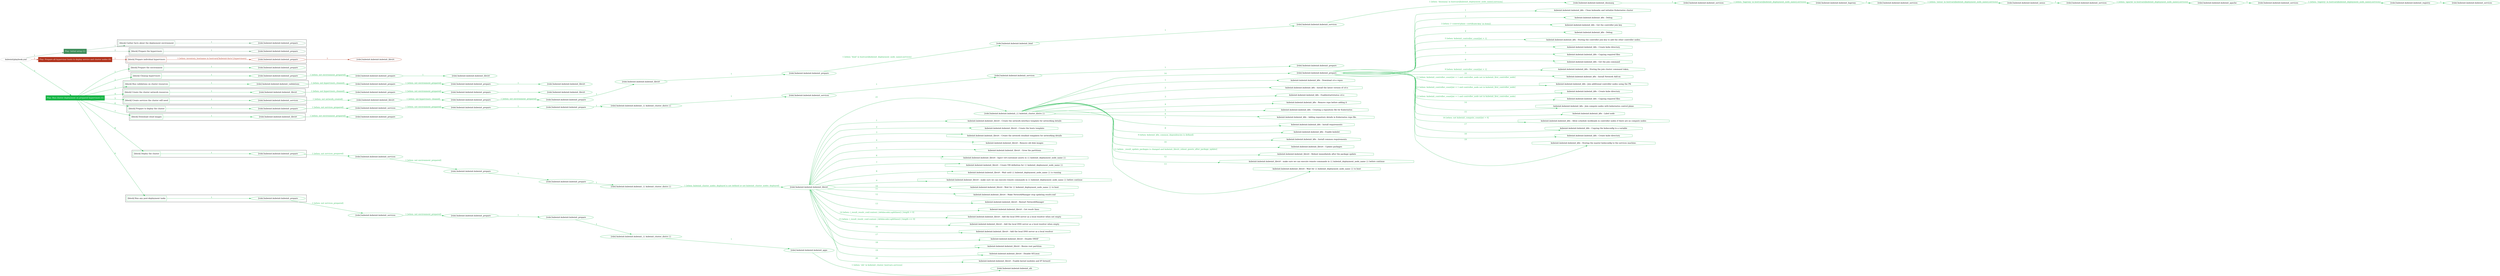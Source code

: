 digraph {
	graph [concentrate=true ordering=in rankdir=LR ratio=fill]
	edge [esep=5 sep=10]
	"kubeinit/playbook.yml" [id=root_node style=dotted]
	play_06138956 [label="Play: Initial setup (1)" color="#3e8e5b" fontcolor="#ffffff" id=play_06138956 shape=box style=filled tooltip=localhost]
	"kubeinit/playbook.yml" -> play_06138956 [label="1 " color="#3e8e5b" fontcolor="#3e8e5b" id=edge_131eec87 labeltooltip="1 " tooltip="1 "]
	subgraph "kubeinit.kubeinit.kubeinit_prepare" {
		role_65080710 [label="[role] kubeinit.kubeinit.kubeinit_prepare" color="#3e8e5b" id=role_65080710 tooltip="kubeinit.kubeinit.kubeinit_prepare"]
	}
	subgraph "kubeinit.kubeinit.kubeinit_prepare" {
		role_22d52d1a [label="[role] kubeinit.kubeinit.kubeinit_prepare" color="#3e8e5b" id=role_22d52d1a tooltip="kubeinit.kubeinit.kubeinit_prepare"]
	}
	subgraph "Play: Initial setup (1)" {
		play_06138956 -> block_c3d16bec [label=1 color="#3e8e5b" fontcolor="#3e8e5b" id=edge_4b1335c2 labeltooltip=1 tooltip=1]
		subgraph cluster_block_c3d16bec {
			block_c3d16bec [label="[block] Gather facts about the deployment environment" color="#3e8e5b" id=block_c3d16bec labeltooltip="Gather facts about the deployment environment" shape=box tooltip="Gather facts about the deployment environment"]
			block_c3d16bec -> role_65080710 [label="1 " color="#3e8e5b" fontcolor="#3e8e5b" id=edge_8e4da724 labeltooltip="1 " tooltip="1 "]
		}
		play_06138956 -> block_7a5fcdf5 [label=2 color="#3e8e5b" fontcolor="#3e8e5b" id=edge_d84fc04d labeltooltip=2 tooltip=2]
		subgraph cluster_block_7a5fcdf5 {
			block_7a5fcdf5 [label="[block] Prepare the hypervisors" color="#3e8e5b" id=block_7a5fcdf5 labeltooltip="Prepare the hypervisors" shape=box tooltip="Prepare the hypervisors"]
			block_7a5fcdf5 -> role_22d52d1a [label="1 " color="#3e8e5b" fontcolor="#3e8e5b" id=edge_337f8049 labeltooltip="1 " tooltip="1 "]
		}
	}
	play_d6e1bb2e [label="Play: Prepare all hypervisor hosts to deploy service and cluster nodes (0)" color="#b1311b" fontcolor="#ffffff" id=play_d6e1bb2e shape=box style=filled tooltip="Play: Prepare all hypervisor hosts to deploy service and cluster nodes (0)"]
	"kubeinit/playbook.yml" -> play_d6e1bb2e [label="2 " color="#b1311b" fontcolor="#b1311b" id=edge_0423dab1 labeltooltip="2 " tooltip="2 "]
	subgraph "kubeinit.kubeinit.kubeinit_libvirt" {
		role_bf173644 [label="[role] kubeinit.kubeinit.kubeinit_libvirt" color="#b1311b" id=role_bf173644 tooltip="kubeinit.kubeinit.kubeinit_libvirt"]
	}
	subgraph "kubeinit.kubeinit.kubeinit_prepare" {
		role_27fe0046 [label="[role] kubeinit.kubeinit.kubeinit_prepare" color="#b1311b" id=role_27fe0046 tooltip="kubeinit.kubeinit.kubeinit_prepare"]
		role_27fe0046 -> role_bf173644 [label="1 " color="#b1311b" fontcolor="#b1311b" id=edge_e10a8245 labeltooltip="1 " tooltip="1 "]
	}
	subgraph "Play: Prepare all hypervisor hosts to deploy service and cluster nodes (0)" {
		play_d6e1bb2e -> block_1135a501 [label=1 color="#b1311b" fontcolor="#b1311b" id=edge_04cdbb20 labeltooltip=1 tooltip=1]
		subgraph cluster_block_1135a501 {
			block_1135a501 [label="[block] Prepare individual hypervisors" color="#b1311b" id=block_1135a501 labeltooltip="Prepare individual hypervisors" shape=box tooltip="Prepare individual hypervisors"]
			block_1135a501 -> role_27fe0046 [label="1 [when: inventory_hostname in hostvars['kubeinit-facts'].hypervisors]" color="#b1311b" fontcolor="#b1311b" id=edge_ae2e3872 labeltooltip="1 [when: inventory_hostname in hostvars['kubeinit-facts'].hypervisors]" tooltip="1 [when: inventory_hostname in hostvars['kubeinit-facts'].hypervisors]"]
		}
	}
	play_3b1e1e13 [label="Play: Run cluster deployment on prepared hypervisors (1)" color="#17b546" fontcolor="#ffffff" id=play_3b1e1e13 shape=box style=filled tooltip=localhost]
	"kubeinit/playbook.yml" -> play_3b1e1e13 [label="3 " color="#17b546" fontcolor="#17b546" id=edge_048d7b3b labeltooltip="3 " tooltip="3 "]
	subgraph "kubeinit.kubeinit.kubeinit_prepare" {
		role_b36e6c0d [label="[role] kubeinit.kubeinit.kubeinit_prepare" color="#17b546" id=role_b36e6c0d tooltip="kubeinit.kubeinit.kubeinit_prepare"]
	}
	subgraph "kubeinit.kubeinit.kubeinit_libvirt" {
		role_4aca16d0 [label="[role] kubeinit.kubeinit.kubeinit_libvirt" color="#17b546" id=role_4aca16d0 tooltip="kubeinit.kubeinit.kubeinit_libvirt"]
	}
	subgraph "kubeinit.kubeinit.kubeinit_prepare" {
		role_82425339 [label="[role] kubeinit.kubeinit.kubeinit_prepare" color="#17b546" id=role_82425339 tooltip="kubeinit.kubeinit.kubeinit_prepare"]
		role_82425339 -> role_4aca16d0 [label="1 " color="#17b546" fontcolor="#17b546" id=edge_55e3aee2 labeltooltip="1 " tooltip="1 "]
	}
	subgraph "kubeinit.kubeinit.kubeinit_prepare" {
		role_050d0106 [label="[role] kubeinit.kubeinit.kubeinit_prepare" color="#17b546" id=role_050d0106 tooltip="kubeinit.kubeinit.kubeinit_prepare"]
		role_050d0106 -> role_82425339 [label="1 [when: not environment_prepared]" color="#17b546" fontcolor="#17b546" id=edge_b2f64bbb labeltooltip="1 [when: not environment_prepared]" tooltip="1 [when: not environment_prepared]"]
	}
	subgraph "kubeinit.kubeinit.kubeinit_libvirt" {
		role_515f7abe [label="[role] kubeinit.kubeinit.kubeinit_libvirt" color="#17b546" id=role_515f7abe tooltip="kubeinit.kubeinit.kubeinit_libvirt"]
	}
	subgraph "kubeinit.kubeinit.kubeinit_prepare" {
		role_c66bc6aa [label="[role] kubeinit.kubeinit.kubeinit_prepare" color="#17b546" id=role_c66bc6aa tooltip="kubeinit.kubeinit.kubeinit_prepare"]
		role_c66bc6aa -> role_515f7abe [label="1 " color="#17b546" fontcolor="#17b546" id=edge_9ee69506 labeltooltip="1 " tooltip="1 "]
	}
	subgraph "kubeinit.kubeinit.kubeinit_prepare" {
		role_2362b4ee [label="[role] kubeinit.kubeinit.kubeinit_prepare" color="#17b546" id=role_2362b4ee tooltip="kubeinit.kubeinit.kubeinit_prepare"]
		role_2362b4ee -> role_c66bc6aa [label="1 [when: not environment_prepared]" color="#17b546" fontcolor="#17b546" id=edge_f7c03b18 labeltooltip="1 [when: not environment_prepared]" tooltip="1 [when: not environment_prepared]"]
	}
	subgraph "kubeinit.kubeinit.kubeinit_validations" {
		role_3ebb46b8 [label="[role] kubeinit.kubeinit.kubeinit_validations" color="#17b546" id=role_3ebb46b8 tooltip="kubeinit.kubeinit.kubeinit_validations"]
		role_3ebb46b8 -> role_2362b4ee [label="1 [when: not hypervisors_cleaned]" color="#17b546" fontcolor="#17b546" id=edge_21af7849 labeltooltip="1 [when: not hypervisors_cleaned]" tooltip="1 [when: not hypervisors_cleaned]"]
	}
	subgraph "kubeinit.kubeinit.kubeinit_libvirt" {
		role_b5202b65 [label="[role] kubeinit.kubeinit.kubeinit_libvirt" color="#17b546" id=role_b5202b65 tooltip="kubeinit.kubeinit.kubeinit_libvirt"]
	}
	subgraph "kubeinit.kubeinit.kubeinit_prepare" {
		role_d62b3250 [label="[role] kubeinit.kubeinit.kubeinit_prepare" color="#17b546" id=role_d62b3250 tooltip="kubeinit.kubeinit.kubeinit_prepare"]
		role_d62b3250 -> role_b5202b65 [label="1 " color="#17b546" fontcolor="#17b546" id=edge_72fe3acc labeltooltip="1 " tooltip="1 "]
	}
	subgraph "kubeinit.kubeinit.kubeinit_prepare" {
		role_c79e5200 [label="[role] kubeinit.kubeinit.kubeinit_prepare" color="#17b546" id=role_c79e5200 tooltip="kubeinit.kubeinit.kubeinit_prepare"]
		role_c79e5200 -> role_d62b3250 [label="1 [when: not environment_prepared]" color="#17b546" fontcolor="#17b546" id=edge_0a2755fb labeltooltip="1 [when: not environment_prepared]" tooltip="1 [when: not environment_prepared]"]
	}
	subgraph "kubeinit.kubeinit.kubeinit_libvirt" {
		role_a7cf135c [label="[role] kubeinit.kubeinit.kubeinit_libvirt" color="#17b546" id=role_a7cf135c tooltip="kubeinit.kubeinit.kubeinit_libvirt"]
		role_a7cf135c -> role_c79e5200 [label="1 [when: not hypervisors_cleaned]" color="#17b546" fontcolor="#17b546" id=edge_e342472f labeltooltip="1 [when: not hypervisors_cleaned]" tooltip="1 [when: not hypervisors_cleaned]"]
	}
	subgraph "kubeinit.kubeinit.kubeinit_services" {
		role_2b33ec70 [label="[role] kubeinit.kubeinit.kubeinit_services" color="#17b546" id=role_2b33ec70 tooltip="kubeinit.kubeinit.kubeinit_services"]
	}
	subgraph "kubeinit.kubeinit.kubeinit_registry" {
		role_6341ce3b [label="[role] kubeinit.kubeinit.kubeinit_registry" color="#17b546" id=role_6341ce3b tooltip="kubeinit.kubeinit.kubeinit_registry"]
		role_6341ce3b -> role_2b33ec70 [label="1 " color="#17b546" fontcolor="#17b546" id=edge_fb9da8d5 labeltooltip="1 " tooltip="1 "]
	}
	subgraph "kubeinit.kubeinit.kubeinit_services" {
		role_e18ee15c [label="[role] kubeinit.kubeinit.kubeinit_services" color="#17b546" id=role_e18ee15c tooltip="kubeinit.kubeinit.kubeinit_services"]
		role_e18ee15c -> role_6341ce3b [label="1 [when: 'registry' in hostvars[kubeinit_deployment_node_name].services]" color="#17b546" fontcolor="#17b546" id=edge_2d13b5ee labeltooltip="1 [when: 'registry' in hostvars[kubeinit_deployment_node_name].services]" tooltip="1 [when: 'registry' in hostvars[kubeinit_deployment_node_name].services]"]
	}
	subgraph "kubeinit.kubeinit.kubeinit_apache" {
		role_7ec22806 [label="[role] kubeinit.kubeinit.kubeinit_apache" color="#17b546" id=role_7ec22806 tooltip="kubeinit.kubeinit.kubeinit_apache"]
		role_7ec22806 -> role_e18ee15c [label="1 " color="#17b546" fontcolor="#17b546" id=edge_f6f681cb labeltooltip="1 " tooltip="1 "]
	}
	subgraph "kubeinit.kubeinit.kubeinit_services" {
		role_692a03e2 [label="[role] kubeinit.kubeinit.kubeinit_services" color="#17b546" id=role_692a03e2 tooltip="kubeinit.kubeinit.kubeinit_services"]
		role_692a03e2 -> role_7ec22806 [label="1 [when: 'apache' in hostvars[kubeinit_deployment_node_name].services]" color="#17b546" fontcolor="#17b546" id=edge_c7b7c1a4 labeltooltip="1 [when: 'apache' in hostvars[kubeinit_deployment_node_name].services]" tooltip="1 [when: 'apache' in hostvars[kubeinit_deployment_node_name].services]"]
	}
	subgraph "kubeinit.kubeinit.kubeinit_nexus" {
		role_1c262ca0 [label="[role] kubeinit.kubeinit.kubeinit_nexus" color="#17b546" id=role_1c262ca0 tooltip="kubeinit.kubeinit.kubeinit_nexus"]
		role_1c262ca0 -> role_692a03e2 [label="1 " color="#17b546" fontcolor="#17b546" id=edge_eb153a81 labeltooltip="1 " tooltip="1 "]
	}
	subgraph "kubeinit.kubeinit.kubeinit_services" {
		role_7056e9d7 [label="[role] kubeinit.kubeinit.kubeinit_services" color="#17b546" id=role_7056e9d7 tooltip="kubeinit.kubeinit.kubeinit_services"]
		role_7056e9d7 -> role_1c262ca0 [label="1 [when: 'nexus' in hostvars[kubeinit_deployment_node_name].services]" color="#17b546" fontcolor="#17b546" id=edge_944d0c19 labeltooltip="1 [when: 'nexus' in hostvars[kubeinit_deployment_node_name].services]" tooltip="1 [when: 'nexus' in hostvars[kubeinit_deployment_node_name].services]"]
	}
	subgraph "kubeinit.kubeinit.kubeinit_haproxy" {
		role_73db0cbe [label="[role] kubeinit.kubeinit.kubeinit_haproxy" color="#17b546" id=role_73db0cbe tooltip="kubeinit.kubeinit.kubeinit_haproxy"]
		role_73db0cbe -> role_7056e9d7 [label="1 " color="#17b546" fontcolor="#17b546" id=edge_ae8d0bc1 labeltooltip="1 " tooltip="1 "]
	}
	subgraph "kubeinit.kubeinit.kubeinit_services" {
		role_14119610 [label="[role] kubeinit.kubeinit.kubeinit_services" color="#17b546" id=role_14119610 tooltip="kubeinit.kubeinit.kubeinit_services"]
		role_14119610 -> role_73db0cbe [label="1 [when: 'haproxy' in hostvars[kubeinit_deployment_node_name].services]" color="#17b546" fontcolor="#17b546" id=edge_5e645060 labeltooltip="1 [when: 'haproxy' in hostvars[kubeinit_deployment_node_name].services]" tooltip="1 [when: 'haproxy' in hostvars[kubeinit_deployment_node_name].services]"]
	}
	subgraph "kubeinit.kubeinit.kubeinit_dnsmasq" {
		role_5cb347e7 [label="[role] kubeinit.kubeinit.kubeinit_dnsmasq" color="#17b546" id=role_5cb347e7 tooltip="kubeinit.kubeinit.kubeinit_dnsmasq"]
		role_5cb347e7 -> role_14119610 [label="1 " color="#17b546" fontcolor="#17b546" id=edge_5f17f4db labeltooltip="1 " tooltip="1 "]
	}
	subgraph "kubeinit.kubeinit.kubeinit_services" {
		role_ca192c99 [label="[role] kubeinit.kubeinit.kubeinit_services" color="#17b546" id=role_ca192c99 tooltip="kubeinit.kubeinit.kubeinit_services"]
		role_ca192c99 -> role_5cb347e7 [label="1 [when: 'dnsmasq' in hostvars[kubeinit_deployment_node_name].services]" color="#17b546" fontcolor="#17b546" id=edge_ed4e0163 labeltooltip="1 [when: 'dnsmasq' in hostvars[kubeinit_deployment_node_name].services]" tooltip="1 [when: 'dnsmasq' in hostvars[kubeinit_deployment_node_name].services]"]
	}
	subgraph "kubeinit.kubeinit.kubeinit_bind" {
		role_1eafbf70 [label="[role] kubeinit.kubeinit.kubeinit_bind" color="#17b546" id=role_1eafbf70 tooltip="kubeinit.kubeinit.kubeinit_bind"]
		role_1eafbf70 -> role_ca192c99 [label="1 " color="#17b546" fontcolor="#17b546" id=edge_08ffd365 labeltooltip="1 " tooltip="1 "]
	}
	subgraph "kubeinit.kubeinit.kubeinit_prepare" {
		role_f74be45c [label="[role] kubeinit.kubeinit.kubeinit_prepare" color="#17b546" id=role_f74be45c tooltip="kubeinit.kubeinit.kubeinit_prepare"]
		role_f74be45c -> role_1eafbf70 [label="1 [when: 'bind' in hostvars[kubeinit_deployment_node_name].services]" color="#17b546" fontcolor="#17b546" id=edge_4e7f1ba6 labeltooltip="1 [when: 'bind' in hostvars[kubeinit_deployment_node_name].services]" tooltip="1 [when: 'bind' in hostvars[kubeinit_deployment_node_name].services]"]
	}
	subgraph "kubeinit.kubeinit.kubeinit_libvirt" {
		role_f086d564 [label="[role] kubeinit.kubeinit.kubeinit_libvirt" color="#17b546" id=role_f086d564 tooltip="kubeinit.kubeinit.kubeinit_libvirt"]
		role_f086d564 -> role_f74be45c [label="1 " color="#17b546" fontcolor="#17b546" id=edge_c4c722a8 labeltooltip="1 " tooltip="1 "]
	}
	subgraph "kubeinit.kubeinit.kubeinit_prepare" {
		role_f79b206a [label="[role] kubeinit.kubeinit.kubeinit_prepare" color="#17b546" id=role_f79b206a tooltip="kubeinit.kubeinit.kubeinit_prepare"]
		role_f79b206a -> role_f086d564 [label="1 " color="#17b546" fontcolor="#17b546" id=edge_2668a382 labeltooltip="1 " tooltip="1 "]
	}
	subgraph "kubeinit.kubeinit.kubeinit_prepare" {
		role_cc64d709 [label="[role] kubeinit.kubeinit.kubeinit_prepare" color="#17b546" id=role_cc64d709 tooltip="kubeinit.kubeinit.kubeinit_prepare"]
		role_cc64d709 -> role_f79b206a [label="1 [when: not environment_prepared]" color="#17b546" fontcolor="#17b546" id=edge_32f99653 labeltooltip="1 [when: not environment_prepared]" tooltip="1 [when: not environment_prepared]"]
	}
	subgraph "kubeinit.kubeinit.kubeinit_libvirt" {
		role_51a701de [label="[role] kubeinit.kubeinit.kubeinit_libvirt" color="#17b546" id=role_51a701de tooltip="kubeinit.kubeinit.kubeinit_libvirt"]
		role_51a701de -> role_cc64d709 [label="1 [when: not hypervisors_cleaned]" color="#17b546" fontcolor="#17b546" id=edge_faa8e538 labeltooltip="1 [when: not hypervisors_cleaned]" tooltip="1 [when: not hypervisors_cleaned]"]
	}
	subgraph "kubeinit.kubeinit.kubeinit_services" {
		role_c62a9caa [label="[role] kubeinit.kubeinit.kubeinit_services" color="#17b546" id=role_c62a9caa tooltip="kubeinit.kubeinit.kubeinit_services"]
		role_c62a9caa -> role_51a701de [label="1 [when: not network_created]" color="#17b546" fontcolor="#17b546" id=edge_252df7b7 labeltooltip="1 [when: not network_created]" tooltip="1 [when: not network_created]"]
	}
	subgraph "kubeinit.kubeinit.kubeinit_prepare" {
		role_d1d9f157 [label="[role] kubeinit.kubeinit.kubeinit_prepare" color="#17b546" id=role_d1d9f157 tooltip="kubeinit.kubeinit.kubeinit_prepare"]
	}
	subgraph "kubeinit.kubeinit.kubeinit_services" {
		role_4d93d421 [label="[role] kubeinit.kubeinit.kubeinit_services" color="#17b546" id=role_4d93d421 tooltip="kubeinit.kubeinit.kubeinit_services"]
		role_4d93d421 -> role_d1d9f157 [label="1 " color="#17b546" fontcolor="#17b546" id=edge_4fda0da4 labeltooltip="1 " tooltip="1 "]
	}
	subgraph "kubeinit.kubeinit.kubeinit_services" {
		role_afe02699 [label="[role] kubeinit.kubeinit.kubeinit_services" color="#17b546" id=role_afe02699 tooltip="kubeinit.kubeinit.kubeinit_services"]
		role_afe02699 -> role_4d93d421 [label="1 " color="#17b546" fontcolor="#17b546" id=edge_d60e3692 labeltooltip="1 " tooltip="1 "]
	}
	subgraph "kubeinit.kubeinit.kubeinit_{{ kubeinit_cluster_distro }}" {
		role_70e854fa [label="[role] kubeinit.kubeinit.kubeinit_{{ kubeinit_cluster_distro }}" color="#17b546" id=role_70e854fa tooltip="kubeinit.kubeinit.kubeinit_{{ kubeinit_cluster_distro }}"]
		role_70e854fa -> role_afe02699 [label="1 " color="#17b546" fontcolor="#17b546" id=edge_22ddfe4b labeltooltip="1 " tooltip="1 "]
	}
	subgraph "kubeinit.kubeinit.kubeinit_prepare" {
		role_90448bfd [label="[role] kubeinit.kubeinit.kubeinit_prepare" color="#17b546" id=role_90448bfd tooltip="kubeinit.kubeinit.kubeinit_prepare"]
		role_90448bfd -> role_70e854fa [label="1 " color="#17b546" fontcolor="#17b546" id=edge_d4008499 labeltooltip="1 " tooltip="1 "]
	}
	subgraph "kubeinit.kubeinit.kubeinit_prepare" {
		role_8ce40d25 [label="[role] kubeinit.kubeinit.kubeinit_prepare" color="#17b546" id=role_8ce40d25 tooltip="kubeinit.kubeinit.kubeinit_prepare"]
		role_8ce40d25 -> role_90448bfd [label="1 " color="#17b546" fontcolor="#17b546" id=edge_2b1d9d98 labeltooltip="1 " tooltip="1 "]
	}
	subgraph "kubeinit.kubeinit.kubeinit_services" {
		role_d483f5b7 [label="[role] kubeinit.kubeinit.kubeinit_services" color="#17b546" id=role_d483f5b7 tooltip="kubeinit.kubeinit.kubeinit_services"]
		role_d483f5b7 -> role_8ce40d25 [label="1 [when: not environment_prepared]" color="#17b546" fontcolor="#17b546" id=edge_020d2961 labeltooltip="1 [when: not environment_prepared]" tooltip="1 [when: not environment_prepared]"]
	}
	subgraph "kubeinit.kubeinit.kubeinit_prepare" {
		role_c023ea59 [label="[role] kubeinit.kubeinit.kubeinit_prepare" color="#17b546" id=role_c023ea59 tooltip="kubeinit.kubeinit.kubeinit_prepare"]
		role_c023ea59 -> role_d483f5b7 [label="1 [when: not services_prepared]" color="#17b546" fontcolor="#17b546" id=edge_4e1bb2de labeltooltip="1 [when: not services_prepared]" tooltip="1 [when: not services_prepared]"]
	}
	subgraph "kubeinit.kubeinit.kubeinit_prepare" {
		role_3e621ae4 [label="[role] kubeinit.kubeinit.kubeinit_prepare" color="#17b546" id=role_3e621ae4 tooltip="kubeinit.kubeinit.kubeinit_prepare"]
	}
	subgraph "kubeinit.kubeinit.kubeinit_libvirt" {
		role_9df613b2 [label="[role] kubeinit.kubeinit.kubeinit_libvirt" color="#17b546" id=role_9df613b2 tooltip="kubeinit.kubeinit.kubeinit_libvirt"]
		role_9df613b2 -> role_3e621ae4 [label="1 [when: not environment_prepared]" color="#17b546" fontcolor="#17b546" id=edge_870aa699 labeltooltip="1 [when: not environment_prepared]" tooltip="1 [when: not environment_prepared]"]
	}
	subgraph "kubeinit.kubeinit.kubeinit_prepare" {
		role_867c40ce [label="[role] kubeinit.kubeinit.kubeinit_prepare" color="#17b546" id=role_867c40ce tooltip="kubeinit.kubeinit.kubeinit_prepare"]
		task_52d708b6 [label="kubeinit.kubeinit.kubeinit_k8s : Clean kubeadm and initialize Kubernetes cluster" color="#17b546" id=task_52d708b6 shape=octagon tooltip="kubeinit.kubeinit.kubeinit_k8s : Clean kubeadm and initialize Kubernetes cluster"]
		role_867c40ce -> task_52d708b6 [label="1 " color="#17b546" fontcolor="#17b546" id=edge_55b0581f labeltooltip="1 " tooltip="1 "]
		task_5ef1fa0f [label="kubeinit.kubeinit.kubeinit_k8s : Debug" color="#17b546" id=task_5ef1fa0f shape=octagon tooltip="kubeinit.kubeinit.kubeinit_k8s : Debug"]
		role_867c40ce -> task_5ef1fa0f [label="2 " color="#17b546" fontcolor="#17b546" id=edge_7f24a1fe labeltooltip="2 " tooltip="2 "]
		task_0c4e0e2c [label="kubeinit.kubeinit.kubeinit_k8s : Get the controller join key" color="#17b546" id=task_0c4e0e2c shape=octagon tooltip="kubeinit.kubeinit.kubeinit_k8s : Get the controller join key"]
		role_867c40ce -> task_0c4e0e2c [label="3 [when: ('--control-plane --certificate-key' in item)]" color="#17b546" fontcolor="#17b546" id=edge_fa606cd8 labeltooltip="3 [when: ('--control-plane --certificate-key' in item)]" tooltip="3 [when: ('--control-plane --certificate-key' in item)]"]
		task_861af692 [label="kubeinit.kubeinit.kubeinit_k8s : Debug" color="#17b546" id=task_861af692 shape=octagon tooltip="kubeinit.kubeinit.kubeinit_k8s : Debug"]
		role_867c40ce -> task_861af692 [label="4 " color="#17b546" fontcolor="#17b546" id=edge_a97a95e9 labeltooltip="4 " tooltip="4 "]
		task_ba6b360f [label="kubeinit.kubeinit.kubeinit_k8s : Storing the controller join key to add the other controller nodes." color="#17b546" id=task_ba6b360f shape=octagon tooltip="kubeinit.kubeinit.kubeinit_k8s : Storing the controller join key to add the other controller nodes."]
		role_867c40ce -> task_ba6b360f [label="5 [when: kubeinit_controller_count|int > 1]" color="#17b546" fontcolor="#17b546" id=edge_5f954df3 labeltooltip="5 [when: kubeinit_controller_count|int > 1]" tooltip="5 [when: kubeinit_controller_count|int > 1]"]
		task_3ac18dfe [label="kubeinit.kubeinit.kubeinit_k8s : Create kube directory" color="#17b546" id=task_3ac18dfe shape=octagon tooltip="kubeinit.kubeinit.kubeinit_k8s : Create kube directory"]
		role_867c40ce -> task_3ac18dfe [label="6 " color="#17b546" fontcolor="#17b546" id=edge_b8938462 labeltooltip="6 " tooltip="6 "]
		task_4b49c5e0 [label="kubeinit.kubeinit.kubeinit_k8s : Copying required files" color="#17b546" id=task_4b49c5e0 shape=octagon tooltip="kubeinit.kubeinit.kubeinit_k8s : Copying required files"]
		role_867c40ce -> task_4b49c5e0 [label="7 " color="#17b546" fontcolor="#17b546" id=edge_c0347a11 labeltooltip="7 " tooltip="7 "]
		task_3f224d2e [label="kubeinit.kubeinit.kubeinit_k8s : Get the join command" color="#17b546" id=task_3f224d2e shape=octagon tooltip="kubeinit.kubeinit.kubeinit_k8s : Get the join command"]
		role_867c40ce -> task_3f224d2e [label="8 " color="#17b546" fontcolor="#17b546" id=edge_dea850e6 labeltooltip="8 " tooltip="8 "]
		task_4ddbf5d6 [label="kubeinit.kubeinit.kubeinit_k8s : Storing the join cluster command token." color="#17b546" id=task_4ddbf5d6 shape=octagon tooltip="kubeinit.kubeinit.kubeinit_k8s : Storing the join cluster command token."]
		role_867c40ce -> task_4ddbf5d6 [label="9 [when: kubeinit_controller_count|int > 1]" color="#17b546" fontcolor="#17b546" id=edge_e5401342 labeltooltip="9 [when: kubeinit_controller_count|int > 1]" tooltip="9 [when: kubeinit_controller_count|int > 1]"]
		task_08f8a852 [label="kubeinit.kubeinit.kubeinit_k8s : Install Network Add-on" color="#17b546" id=task_08f8a852 shape=octagon tooltip="kubeinit.kubeinit.kubeinit_k8s : Install Network Add-on"]
		role_867c40ce -> task_08f8a852 [label="10 " color="#17b546" fontcolor="#17b546" id=edge_eaedc6b4 labeltooltip="10 " tooltip="10 "]
		task_546e483f [label="kubeinit.kubeinit.kubeinit_k8s : Join additional controller nodes using the PK" color="#17b546" id=task_546e483f shape=octagon tooltip="kubeinit.kubeinit.kubeinit_k8s : Join additional controller nodes using the PK"]
		role_867c40ce -> task_546e483f [label="11 [when: kubeinit_controller_count|int > 1 and controller_node not in kubeinit_first_controller_node]" color="#17b546" fontcolor="#17b546" id=edge_f12bdeba labeltooltip="11 [when: kubeinit_controller_count|int > 1 and controller_node not in kubeinit_first_controller_node]" tooltip="11 [when: kubeinit_controller_count|int > 1 and controller_node not in kubeinit_first_controller_node]"]
		task_553e101a [label="kubeinit.kubeinit.kubeinit_k8s : Create kube directory" color="#17b546" id=task_553e101a shape=octagon tooltip="kubeinit.kubeinit.kubeinit_k8s : Create kube directory"]
		role_867c40ce -> task_553e101a [label="12 [when: kubeinit_controller_count|int > 1 and controller_node not in kubeinit_first_controller_node]" color="#17b546" fontcolor="#17b546" id=edge_7aee7d41 labeltooltip="12 [when: kubeinit_controller_count|int > 1 and controller_node not in kubeinit_first_controller_node]" tooltip="12 [when: kubeinit_controller_count|int > 1 and controller_node not in kubeinit_first_controller_node]"]
		task_329e600d [label="kubeinit.kubeinit.kubeinit_k8s : Copying required files" color="#17b546" id=task_329e600d shape=octagon tooltip="kubeinit.kubeinit.kubeinit_k8s : Copying required files"]
		role_867c40ce -> task_329e600d [label="13 [when: kubeinit_controller_count|int > 1 and controller_node not in kubeinit_first_controller_node]" color="#17b546" fontcolor="#17b546" id=edge_19cbb09f labeltooltip="13 [when: kubeinit_controller_count|int > 1 and controller_node not in kubeinit_first_controller_node]" tooltip="13 [when: kubeinit_controller_count|int > 1 and controller_node not in kubeinit_first_controller_node]"]
		task_167c70ec [label="kubeinit.kubeinit.kubeinit_k8s : Join compute nodes with kubernetes control plane" color="#17b546" id=task_167c70ec shape=octagon tooltip="kubeinit.kubeinit.kubeinit_k8s : Join compute nodes with kubernetes control plane"]
		role_867c40ce -> task_167c70ec [label="14 " color="#17b546" fontcolor="#17b546" id=edge_2f6c6b7e labeltooltip="14 " tooltip="14 "]
		task_9b64ddbb [label="kubeinit.kubeinit.kubeinit_k8s : Label node" color="#17b546" id=task_9b64ddbb shape=octagon tooltip="kubeinit.kubeinit.kubeinit_k8s : Label node"]
		role_867c40ce -> task_9b64ddbb [label="15 " color="#17b546" fontcolor="#17b546" id=edge_26137df1 labeltooltip="15 " tooltip="15 "]
		task_c2aa8384 [label="kubeinit.kubeinit.kubeinit_k8s : Allow schedule workloads in controller nodes if there are no compute nodes" color="#17b546" id=task_c2aa8384 shape=octagon tooltip="kubeinit.kubeinit.kubeinit_k8s : Allow schedule workloads in controller nodes if there are no compute nodes"]
		role_867c40ce -> task_c2aa8384 [label="16 [when: not kubeinit_compute_count|int > 0]" color="#17b546" fontcolor="#17b546" id=edge_71ea3e34 labeltooltip="16 [when: not kubeinit_compute_count|int > 0]" tooltip="16 [when: not kubeinit_compute_count|int > 0]"]
		task_4f947c16 [label="kubeinit.kubeinit.kubeinit_k8s : Copying the kubeconfig to a variable" color="#17b546" id=task_4f947c16 shape=octagon tooltip="kubeinit.kubeinit.kubeinit_k8s : Copying the kubeconfig to a variable"]
		role_867c40ce -> task_4f947c16 [label="17 " color="#17b546" fontcolor="#17b546" id=edge_8e694542 labeltooltip="17 " tooltip="17 "]
		task_56f205d4 [label="kubeinit.kubeinit.kubeinit_k8s : Create kube directory" color="#17b546" id=task_56f205d4 shape=octagon tooltip="kubeinit.kubeinit.kubeinit_k8s : Create kube directory"]
		role_867c40ce -> task_56f205d4 [label="18 " color="#17b546" fontcolor="#17b546" id=edge_3b8588dc labeltooltip="18 " tooltip="18 "]
		task_afa635e1 [label="kubeinit.kubeinit.kubeinit_k8s : Storing the master kubeconfig to the services machine." color="#17b546" id=task_afa635e1 shape=octagon tooltip="kubeinit.kubeinit.kubeinit_k8s : Storing the master kubeconfig to the services machine."]
		role_867c40ce -> task_afa635e1 [label="19 " color="#17b546" fontcolor="#17b546" id=edge_dfc394cd labeltooltip="19 " tooltip="19 "]
	}
	subgraph "kubeinit.kubeinit.kubeinit_{{ kubeinit_cluster_distro }}" {
		role_e7fd91b0 [label="[role] kubeinit.kubeinit.kubeinit_{{ kubeinit_cluster_distro }}" color="#17b546" id=role_e7fd91b0 tooltip="kubeinit.kubeinit.kubeinit_{{ kubeinit_cluster_distro }}"]
		task_e6a02f26 [label="kubeinit.kubeinit.kubeinit_k8s : Download cri-o repos" color="#17b546" id=task_e6a02f26 shape=octagon tooltip="kubeinit.kubeinit.kubeinit_k8s : Download cri-o repos"]
		role_e7fd91b0 -> task_e6a02f26 [label="1 " color="#17b546" fontcolor="#17b546" id=edge_d0f983c2 labeltooltip="1 " tooltip="1 "]
		task_bccc7fe1 [label="kubeinit.kubeinit.kubeinit_k8s : Install the latest version of cri-o" color="#17b546" id=task_bccc7fe1 shape=octagon tooltip="kubeinit.kubeinit.kubeinit_k8s : Install the latest version of cri-o"]
		role_e7fd91b0 -> task_bccc7fe1 [label="2 " color="#17b546" fontcolor="#17b546" id=edge_18f13080 labeltooltip="2 " tooltip="2 "]
		task_2c7f7fd1 [label="kubeinit.kubeinit.kubeinit_k8s : Enable/start/status cri-o" color="#17b546" id=task_2c7f7fd1 shape=octagon tooltip="kubeinit.kubeinit.kubeinit_k8s : Enable/start/status cri-o"]
		role_e7fd91b0 -> task_2c7f7fd1 [label="3 " color="#17b546" fontcolor="#17b546" id=edge_b7c5e083 labeltooltip="3 " tooltip="3 "]
		task_d58b9ae5 [label="kubeinit.kubeinit.kubeinit_k8s : Remove repo before adding it" color="#17b546" id=task_d58b9ae5 shape=octagon tooltip="kubeinit.kubeinit.kubeinit_k8s : Remove repo before adding it"]
		role_e7fd91b0 -> task_d58b9ae5 [label="4 " color="#17b546" fontcolor="#17b546" id=edge_2df458ae labeltooltip="4 " tooltip="4 "]
		task_636bf504 [label="kubeinit.kubeinit.kubeinit_k8s : Creating a repository file for Kubernetes" color="#17b546" id=task_636bf504 shape=octagon tooltip="kubeinit.kubeinit.kubeinit_k8s : Creating a repository file for Kubernetes"]
		role_e7fd91b0 -> task_636bf504 [label="5 " color="#17b546" fontcolor="#17b546" id=edge_c08b7aa4 labeltooltip="5 " tooltip="5 "]
		task_beac5332 [label="kubeinit.kubeinit.kubeinit_k8s : Adding repository details in Kubernetes repo file." color="#17b546" id=task_beac5332 shape=octagon tooltip="kubeinit.kubeinit.kubeinit_k8s : Adding repository details in Kubernetes repo file."]
		role_e7fd91b0 -> task_beac5332 [label="6 " color="#17b546" fontcolor="#17b546" id=edge_c248aaac labeltooltip="6 " tooltip="6 "]
		task_64f430be [label="kubeinit.kubeinit.kubeinit_k8s : Install requirements" color="#17b546" id=task_64f430be shape=octagon tooltip="kubeinit.kubeinit.kubeinit_k8s : Install requirements"]
		role_e7fd91b0 -> task_64f430be [label="7 " color="#17b546" fontcolor="#17b546" id=edge_eb40a8f5 labeltooltip="7 " tooltip="7 "]
		task_3f24dfe8 [label="kubeinit.kubeinit.kubeinit_k8s : Enable kubelet" color="#17b546" id=task_3f24dfe8 shape=octagon tooltip="kubeinit.kubeinit.kubeinit_k8s : Enable kubelet"]
		role_e7fd91b0 -> task_3f24dfe8 [label="8 " color="#17b546" fontcolor="#17b546" id=edge_6673818a labeltooltip="8 " tooltip="8 "]
		task_064e4d4b [label="kubeinit.kubeinit.kubeinit_k8s : Install common requirements" color="#17b546" id=task_064e4d4b shape=octagon tooltip="kubeinit.kubeinit.kubeinit_k8s : Install common requirements"]
		role_e7fd91b0 -> task_064e4d4b [label="9 [when: kubeinit_k8s_common_dependencies is defined]" color="#17b546" fontcolor="#17b546" id=edge_69efd693 labeltooltip="9 [when: kubeinit_k8s_common_dependencies is defined]" tooltip="9 [when: kubeinit_k8s_common_dependencies is defined]"]
		task_a72a2f27 [label="kubeinit.kubeinit.kubeinit_libvirt : Update packages" color="#17b546" id=task_a72a2f27 shape=octagon tooltip="kubeinit.kubeinit.kubeinit_libvirt : Update packages"]
		role_e7fd91b0 -> task_a72a2f27 [label="10 " color="#17b546" fontcolor="#17b546" id=edge_298d0afc labeltooltip="10 " tooltip="10 "]
		task_bf8b8b2b [label="kubeinit.kubeinit.kubeinit_libvirt : Reboot immediately after the package update" color="#17b546" id=task_bf8b8b2b shape=octagon tooltip="kubeinit.kubeinit.kubeinit_libvirt : Reboot immediately after the package update"]
		role_e7fd91b0 -> task_bf8b8b2b [label="11 [when: _result_update_packages is changed and kubeinit_libvirt_reboot_guests_after_package_update]" color="#17b546" fontcolor="#17b546" id=edge_3584d0c7 labeltooltip="11 [when: _result_update_packages is changed and kubeinit_libvirt_reboot_guests_after_package_update]" tooltip="11 [when: _result_update_packages is changed and kubeinit_libvirt_reboot_guests_after_package_update]"]
		task_78aa2805 [label="kubeinit.kubeinit.kubeinit_libvirt : make sure we can execute remote commands in {{ kubeinit_deployment_node_name }} before continue" color="#17b546" id=task_78aa2805 shape=octagon tooltip="kubeinit.kubeinit.kubeinit_libvirt : make sure we can execute remote commands in {{ kubeinit_deployment_node_name }} before continue"]
		role_e7fd91b0 -> task_78aa2805 [label="12 " color="#17b546" fontcolor="#17b546" id=edge_3047f0cd labeltooltip="12 " tooltip="12 "]
		task_9abcafb5 [label="kubeinit.kubeinit.kubeinit_libvirt : Wait for {{ kubeinit_deployment_node_name }} to boot" color="#17b546" id=task_9abcafb5 shape=octagon tooltip="kubeinit.kubeinit.kubeinit_libvirt : Wait for {{ kubeinit_deployment_node_name }} to boot"]
		role_e7fd91b0 -> task_9abcafb5 [label="13 " color="#17b546" fontcolor="#17b546" id=edge_86e9deab labeltooltip="13 " tooltip="13 "]
		role_e7fd91b0 -> role_867c40ce [label="14 " color="#17b546" fontcolor="#17b546" id=edge_26cacb68 labeltooltip="14 " tooltip="14 "]
	}
	subgraph "kubeinit.kubeinit.kubeinit_libvirt" {
		role_b4197b9c [label="[role] kubeinit.kubeinit.kubeinit_libvirt" color="#17b546" id=role_b4197b9c tooltip="kubeinit.kubeinit.kubeinit_libvirt"]
		task_3eab2e35 [label="kubeinit.kubeinit.kubeinit_libvirt : Create the network interface template for networking details" color="#17b546" id=task_3eab2e35 shape=octagon tooltip="kubeinit.kubeinit.kubeinit_libvirt : Create the network interface template for networking details"]
		role_b4197b9c -> task_3eab2e35 [label="1 " color="#17b546" fontcolor="#17b546" id=edge_86aa786a labeltooltip="1 " tooltip="1 "]
		task_48384f95 [label="kubeinit.kubeinit.kubeinit_libvirt : Create the hosts template" color="#17b546" id=task_48384f95 shape=octagon tooltip="kubeinit.kubeinit.kubeinit_libvirt : Create the hosts template"]
		role_b4197b9c -> task_48384f95 [label="2 " color="#17b546" fontcolor="#17b546" id=edge_d1e7e019 labeltooltip="2 " tooltip="2 "]
		task_ca834cde [label="kubeinit.kubeinit.kubeinit_libvirt : Create the network cloudinit templates for networking details" color="#17b546" id=task_ca834cde shape=octagon tooltip="kubeinit.kubeinit.kubeinit_libvirt : Create the network cloudinit templates for networking details"]
		role_b4197b9c -> task_ca834cde [label="3 " color="#17b546" fontcolor="#17b546" id=edge_9f3f08c2 labeltooltip="3 " tooltip="3 "]
		task_980cba67 [label="kubeinit.kubeinit.kubeinit_libvirt : Remove old disk images" color="#17b546" id=task_980cba67 shape=octagon tooltip="kubeinit.kubeinit.kubeinit_libvirt : Remove old disk images"]
		role_b4197b9c -> task_980cba67 [label="4 " color="#17b546" fontcolor="#17b546" id=edge_1724ee60 labeltooltip="4 " tooltip="4 "]
		task_71609cc9 [label="kubeinit.kubeinit.kubeinit_libvirt : Grow the partitions" color="#17b546" id=task_71609cc9 shape=octagon tooltip="kubeinit.kubeinit.kubeinit_libvirt : Grow the partitions"]
		role_b4197b9c -> task_71609cc9 [label="5 " color="#17b546" fontcolor="#17b546" id=edge_715690b9 labeltooltip="5 " tooltip="5 "]
		task_b3bb24be [label="kubeinit.kubeinit.kubeinit_libvirt : Inject virt-customize assets in {{ kubeinit_deployment_node_name }}" color="#17b546" id=task_b3bb24be shape=octagon tooltip="kubeinit.kubeinit.kubeinit_libvirt : Inject virt-customize assets in {{ kubeinit_deployment_node_name }}"]
		role_b4197b9c -> task_b3bb24be [label="6 " color="#17b546" fontcolor="#17b546" id=edge_b841f14f labeltooltip="6 " tooltip="6 "]
		task_2d864828 [label="kubeinit.kubeinit.kubeinit_libvirt : Create VM definition for {{ kubeinit_deployment_node_name }}" color="#17b546" id=task_2d864828 shape=octagon tooltip="kubeinit.kubeinit.kubeinit_libvirt : Create VM definition for {{ kubeinit_deployment_node_name }}"]
		role_b4197b9c -> task_2d864828 [label="7 " color="#17b546" fontcolor="#17b546" id=edge_4564423d labeltooltip="7 " tooltip="7 "]
		task_bfd4d794 [label="kubeinit.kubeinit.kubeinit_libvirt : Wait until {{ kubeinit_deployment_node_name }} is running" color="#17b546" id=task_bfd4d794 shape=octagon tooltip="kubeinit.kubeinit.kubeinit_libvirt : Wait until {{ kubeinit_deployment_node_name }} is running"]
		role_b4197b9c -> task_bfd4d794 [label="8 " color="#17b546" fontcolor="#17b546" id=edge_9fc2149b labeltooltip="8 " tooltip="8 "]
		task_49ae91c9 [label="kubeinit.kubeinit.kubeinit_libvirt : make sure we can execute remote commands in {{ kubeinit_deployment_node_name }} before continue" color="#17b546" id=task_49ae91c9 shape=octagon tooltip="kubeinit.kubeinit.kubeinit_libvirt : make sure we can execute remote commands in {{ kubeinit_deployment_node_name }} before continue"]
		role_b4197b9c -> task_49ae91c9 [label="9 " color="#17b546" fontcolor="#17b546" id=edge_e2bf0268 labeltooltip="9 " tooltip="9 "]
		task_a11dfc4b [label="kubeinit.kubeinit.kubeinit_libvirt : Wait for {{ kubeinit_deployment_node_name }} to boot" color="#17b546" id=task_a11dfc4b shape=octagon tooltip="kubeinit.kubeinit.kubeinit_libvirt : Wait for {{ kubeinit_deployment_node_name }} to boot"]
		role_b4197b9c -> task_a11dfc4b [label="10 " color="#17b546" fontcolor="#17b546" id=edge_85dcfe72 labeltooltip="10 " tooltip="10 "]
		task_e69d6c63 [label="kubeinit.kubeinit.kubeinit_libvirt : Make NetworkManager stop updating resolv.conf" color="#17b546" id=task_e69d6c63 shape=octagon tooltip="kubeinit.kubeinit.kubeinit_libvirt : Make NetworkManager stop updating resolv.conf"]
		role_b4197b9c -> task_e69d6c63 [label="11 " color="#17b546" fontcolor="#17b546" id=edge_476bb078 labeltooltip="11 " tooltip="11 "]
		task_ec96403b [label="kubeinit.kubeinit.kubeinit_libvirt : Restart NetworkManager" color="#17b546" id=task_ec96403b shape=octagon tooltip="kubeinit.kubeinit.kubeinit_libvirt : Restart NetworkManager"]
		role_b4197b9c -> task_ec96403b [label="12 " color="#17b546" fontcolor="#17b546" id=edge_5ab9d064 labeltooltip="12 " tooltip="12 "]
		task_bb6bef59 [label="kubeinit.kubeinit.kubeinit_libvirt : Get resolv lines" color="#17b546" id=task_bb6bef59 shape=octagon tooltip="kubeinit.kubeinit.kubeinit_libvirt : Get resolv lines"]
		role_b4197b9c -> task_bb6bef59 [label="13 " color="#17b546" fontcolor="#17b546" id=edge_fea81aec labeltooltip="13 " tooltip="13 "]
		task_60ca54fb [label="kubeinit.kubeinit.kubeinit_libvirt : Add the local DNS server as a local resolver when not empty" color="#17b546" id=task_60ca54fb shape=octagon tooltip="kubeinit.kubeinit.kubeinit_libvirt : Add the local DNS server as a local resolver when not empty"]
		role_b4197b9c -> task_60ca54fb [label="14 [when: (_result_resolv_conf.content | b64decode).splitlines() | length > 0]" color="#17b546" fontcolor="#17b546" id=edge_432ab620 labeltooltip="14 [when: (_result_resolv_conf.content | b64decode).splitlines() | length > 0]" tooltip="14 [when: (_result_resolv_conf.content | b64decode).splitlines() | length > 0]"]
		task_c107a204 [label="kubeinit.kubeinit.kubeinit_libvirt : Add the local DNS server as a local resolver when empty" color="#17b546" id=task_c107a204 shape=octagon tooltip="kubeinit.kubeinit.kubeinit_libvirt : Add the local DNS server as a local resolver when empty"]
		role_b4197b9c -> task_c107a204 [label="15 [when: (_result_resolv_conf.content | b64decode).splitlines() | length == 0]" color="#17b546" fontcolor="#17b546" id=edge_7347f5cc labeltooltip="15 [when: (_result_resolv_conf.content | b64decode).splitlines() | length == 0]" tooltip="15 [when: (_result_resolv_conf.content | b64decode).splitlines() | length == 0]"]
		task_a204c6af [label="kubeinit.kubeinit.kubeinit_libvirt : Add the local DNS server as a local resolver" color="#17b546" id=task_a204c6af shape=octagon tooltip="kubeinit.kubeinit.kubeinit_libvirt : Add the local DNS server as a local resolver"]
		role_b4197b9c -> task_a204c6af [label="16 " color="#17b546" fontcolor="#17b546" id=edge_908986ad labeltooltip="16 " tooltip="16 "]
		task_b8ca8e71 [label="kubeinit.kubeinit.kubeinit_libvirt : Disable SWAP" color="#17b546" id=task_b8ca8e71 shape=octagon tooltip="kubeinit.kubeinit.kubeinit_libvirt : Disable SWAP"]
		role_b4197b9c -> task_b8ca8e71 [label="17 " color="#17b546" fontcolor="#17b546" id=edge_9bc96d51 labeltooltip="17 " tooltip="17 "]
		task_3977c50a [label="kubeinit.kubeinit.kubeinit_libvirt : Resize root partition" color="#17b546" id=task_3977c50a shape=octagon tooltip="kubeinit.kubeinit.kubeinit_libvirt : Resize root partition"]
		role_b4197b9c -> task_3977c50a [label="18 " color="#17b546" fontcolor="#17b546" id=edge_a0d607dd labeltooltip="18 " tooltip="18 "]
		task_42294687 [label="kubeinit.kubeinit.kubeinit_libvirt : Disable SELinux" color="#17b546" id=task_42294687 shape=octagon tooltip="kubeinit.kubeinit.kubeinit_libvirt : Disable SELinux"]
		role_b4197b9c -> task_42294687 [label="19 " color="#17b546" fontcolor="#17b546" id=edge_3fd82b41 labeltooltip="19 " tooltip="19 "]
		task_ef63ebba [label="kubeinit.kubeinit.kubeinit_libvirt : Enable kernel modules and IP forward" color="#17b546" id=task_ef63ebba shape=octagon tooltip="kubeinit.kubeinit.kubeinit_libvirt : Enable kernel modules and IP forward"]
		role_b4197b9c -> task_ef63ebba [label="20 " color="#17b546" fontcolor="#17b546" id=edge_fd5fc393 labeltooltip="20 " tooltip="20 "]
		role_b4197b9c -> role_e7fd91b0 [label="21 " color="#17b546" fontcolor="#17b546" id=edge_8f8ba0d5 labeltooltip="21 " tooltip="21 "]
	}
	subgraph "kubeinit.kubeinit.kubeinit_{{ kubeinit_cluster_distro }}" {
		role_074e9748 [label="[role] kubeinit.kubeinit.kubeinit_{{ kubeinit_cluster_distro }}" color="#17b546" id=role_074e9748 tooltip="kubeinit.kubeinit.kubeinit_{{ kubeinit_cluster_distro }}"]
		role_074e9748 -> role_b4197b9c [label="1 [when: kubeinit_cluster_nodes_deployed is not defined or not kubeinit_cluster_nodes_deployed]" color="#17b546" fontcolor="#17b546" id=edge_62f769b2 labeltooltip="1 [when: kubeinit_cluster_nodes_deployed is not defined or not kubeinit_cluster_nodes_deployed]" tooltip="1 [when: kubeinit_cluster_nodes_deployed is not defined or not kubeinit_cluster_nodes_deployed]"]
	}
	subgraph "kubeinit.kubeinit.kubeinit_prepare" {
		role_7e478b45 [label="[role] kubeinit.kubeinit.kubeinit_prepare" color="#17b546" id=role_7e478b45 tooltip="kubeinit.kubeinit.kubeinit_prepare"]
		role_7e478b45 -> role_074e9748 [label="1 " color="#17b546" fontcolor="#17b546" id=edge_4190a246 labeltooltip="1 " tooltip="1 "]
	}
	subgraph "kubeinit.kubeinit.kubeinit_prepare" {
		role_e1034d30 [label="[role] kubeinit.kubeinit.kubeinit_prepare" color="#17b546" id=role_e1034d30 tooltip="kubeinit.kubeinit.kubeinit_prepare"]
		role_e1034d30 -> role_7e478b45 [label="1 " color="#17b546" fontcolor="#17b546" id=edge_18a66046 labeltooltip="1 " tooltip="1 "]
	}
	subgraph "kubeinit.kubeinit.kubeinit_services" {
		role_108dc698 [label="[role] kubeinit.kubeinit.kubeinit_services" color="#17b546" id=role_108dc698 tooltip="kubeinit.kubeinit.kubeinit_services"]
		role_108dc698 -> role_e1034d30 [label="1 [when: not environment_prepared]" color="#17b546" fontcolor="#17b546" id=edge_965b4aa1 labeltooltip="1 [when: not environment_prepared]" tooltip="1 [when: not environment_prepared]"]
	}
	subgraph "kubeinit.kubeinit.kubeinit_prepare" {
		role_955efee0 [label="[role] kubeinit.kubeinit.kubeinit_prepare" color="#17b546" id=role_955efee0 tooltip="kubeinit.kubeinit.kubeinit_prepare"]
		role_955efee0 -> role_108dc698 [label="1 [when: not services_prepared]" color="#17b546" fontcolor="#17b546" id=edge_9fc1bd98 labeltooltip="1 [when: not services_prepared]" tooltip="1 [when: not services_prepared]"]
	}
	subgraph "kubeinit.kubeinit.kubeinit_nfs" {
		role_73798414 [label="[role] kubeinit.kubeinit.kubeinit_nfs" color="#17b546" id=role_73798414 tooltip="kubeinit.kubeinit.kubeinit_nfs"]
	}
	subgraph "kubeinit.kubeinit.kubeinit_apps" {
		role_8d6261c9 [label="[role] kubeinit.kubeinit.kubeinit_apps" color="#17b546" id=role_8d6261c9 tooltip="kubeinit.kubeinit.kubeinit_apps"]
		role_8d6261c9 -> role_73798414 [label="1 [when: 'nfs' in kubeinit_cluster_hostvars.services]" color="#17b546" fontcolor="#17b546" id=edge_59560a6a labeltooltip="1 [when: 'nfs' in kubeinit_cluster_hostvars.services]" tooltip="1 [when: 'nfs' in kubeinit_cluster_hostvars.services]"]
	}
	subgraph "kubeinit.kubeinit.kubeinit_{{ kubeinit_cluster_distro }}" {
		role_6e8caec7 [label="[role] kubeinit.kubeinit.kubeinit_{{ kubeinit_cluster_distro }}" color="#17b546" id=role_6e8caec7 tooltip="kubeinit.kubeinit.kubeinit_{{ kubeinit_cluster_distro }}"]
		role_6e8caec7 -> role_8d6261c9 [label="1 " color="#17b546" fontcolor="#17b546" id=edge_978bd71e labeltooltip="1 " tooltip="1 "]
	}
	subgraph "kubeinit.kubeinit.kubeinit_prepare" {
		role_7a1ad84a [label="[role] kubeinit.kubeinit.kubeinit_prepare" color="#17b546" id=role_7a1ad84a tooltip="kubeinit.kubeinit.kubeinit_prepare"]
		role_7a1ad84a -> role_6e8caec7 [label="1 " color="#17b546" fontcolor="#17b546" id=edge_86fa96ed labeltooltip="1 " tooltip="1 "]
	}
	subgraph "kubeinit.kubeinit.kubeinit_prepare" {
		role_736ab90e [label="[role] kubeinit.kubeinit.kubeinit_prepare" color="#17b546" id=role_736ab90e tooltip="kubeinit.kubeinit.kubeinit_prepare"]
		role_736ab90e -> role_7a1ad84a [label="1 " color="#17b546" fontcolor="#17b546" id=edge_cad2bd78 labeltooltip="1 " tooltip="1 "]
	}
	subgraph "kubeinit.kubeinit.kubeinit_services" {
		role_0f243c77 [label="[role] kubeinit.kubeinit.kubeinit_services" color="#17b546" id=role_0f243c77 tooltip="kubeinit.kubeinit.kubeinit_services"]
		role_0f243c77 -> role_736ab90e [label="1 [when: not environment_prepared]" color="#17b546" fontcolor="#17b546" id=edge_305ddc2f labeltooltip="1 [when: not environment_prepared]" tooltip="1 [when: not environment_prepared]"]
	}
	subgraph "kubeinit.kubeinit.kubeinit_prepare" {
		role_6ec0e277 [label="[role] kubeinit.kubeinit.kubeinit_prepare" color="#17b546" id=role_6ec0e277 tooltip="kubeinit.kubeinit.kubeinit_prepare"]
		role_6ec0e277 -> role_0f243c77 [label="1 [when: not services_prepared]" color="#17b546" fontcolor="#17b546" id=edge_a4492823 labeltooltip="1 [when: not services_prepared]" tooltip="1 [when: not services_prepared]"]
	}
	subgraph "Play: Run cluster deployment on prepared hypervisors (1)" {
		play_3b1e1e13 -> block_91c5662c [label=1 color="#17b546" fontcolor="#17b546" id=edge_6a4c598b labeltooltip=1 tooltip=1]
		subgraph cluster_block_91c5662c {
			block_91c5662c [label="[block] Prepare the environment" color="#17b546" id=block_91c5662c labeltooltip="Prepare the environment" shape=box tooltip="Prepare the environment"]
			block_91c5662c -> role_b36e6c0d [label="1 " color="#17b546" fontcolor="#17b546" id=edge_57ec0356 labeltooltip="1 " tooltip="1 "]
		}
		play_3b1e1e13 -> block_abbd884b [label=2 color="#17b546" fontcolor="#17b546" id=edge_3dc5c8c9 labeltooltip=2 tooltip=2]
		subgraph cluster_block_abbd884b {
			block_abbd884b [label="[block] Cleanup hypervisors" color="#17b546" id=block_abbd884b labeltooltip="Cleanup hypervisors" shape=box tooltip="Cleanup hypervisors"]
			block_abbd884b -> role_050d0106 [label="1 " color="#17b546" fontcolor="#17b546" id=edge_9b126cd8 labeltooltip="1 " tooltip="1 "]
		}
		play_3b1e1e13 -> block_d1c70d69 [label=3 color="#17b546" fontcolor="#17b546" id=edge_0b36ed4f labeltooltip=3 tooltip=3]
		subgraph cluster_block_d1c70d69 {
			block_d1c70d69 [label="[block] Run validations on cluster resources" color="#17b546" id=block_d1c70d69 labeltooltip="Run validations on cluster resources" shape=box tooltip="Run validations on cluster resources"]
			block_d1c70d69 -> role_3ebb46b8 [label="1 " color="#17b546" fontcolor="#17b546" id=edge_7f7068e6 labeltooltip="1 " tooltip="1 "]
		}
		play_3b1e1e13 -> block_c8d82a85 [label=4 color="#17b546" fontcolor="#17b546" id=edge_cb2b345e labeltooltip=4 tooltip=4]
		subgraph cluster_block_c8d82a85 {
			block_c8d82a85 [label="[block] Create the cluster network resources" color="#17b546" id=block_c8d82a85 labeltooltip="Create the cluster network resources" shape=box tooltip="Create the cluster network resources"]
			block_c8d82a85 -> role_a7cf135c [label="1 " color="#17b546" fontcolor="#17b546" id=edge_1edb2622 labeltooltip="1 " tooltip="1 "]
		}
		play_3b1e1e13 -> block_8ae3d3b1 [label=5 color="#17b546" fontcolor="#17b546" id=edge_6a990e73 labeltooltip=5 tooltip=5]
		subgraph cluster_block_8ae3d3b1 {
			block_8ae3d3b1 [label="[block] Create services the cluster will need" color="#17b546" id=block_8ae3d3b1 labeltooltip="Create services the cluster will need" shape=box tooltip="Create services the cluster will need"]
			block_8ae3d3b1 -> role_c62a9caa [label="1 " color="#17b546" fontcolor="#17b546" id=edge_e7ab001c labeltooltip="1 " tooltip="1 "]
		}
		play_3b1e1e13 -> block_9a4323a4 [label=6 color="#17b546" fontcolor="#17b546" id=edge_a94ea95d labeltooltip=6 tooltip=6]
		subgraph cluster_block_9a4323a4 {
			block_9a4323a4 [label="[block] Prepare to deploy the cluster" color="#17b546" id=block_9a4323a4 labeltooltip="Prepare to deploy the cluster" shape=box tooltip="Prepare to deploy the cluster"]
			block_9a4323a4 -> role_c023ea59 [label="1 " color="#17b546" fontcolor="#17b546" id=edge_f643b265 labeltooltip="1 " tooltip="1 "]
		}
		play_3b1e1e13 -> block_dc7908a5 [label=7 color="#17b546" fontcolor="#17b546" id=edge_edaf7b42 labeltooltip=7 tooltip=7]
		subgraph cluster_block_dc7908a5 {
			block_dc7908a5 [label="[block] Download cloud images" color="#17b546" id=block_dc7908a5 labeltooltip="Download cloud images" shape=box tooltip="Download cloud images"]
			block_dc7908a5 -> role_9df613b2 [label="1 " color="#17b546" fontcolor="#17b546" id=edge_51491685 labeltooltip="1 " tooltip="1 "]
		}
		play_3b1e1e13 -> block_6760c995 [label=8 color="#17b546" fontcolor="#17b546" id=edge_9e193741 labeltooltip=8 tooltip=8]
		subgraph cluster_block_6760c995 {
			block_6760c995 [label="[block] Deploy the cluster" color="#17b546" id=block_6760c995 labeltooltip="Deploy the cluster" shape=box tooltip="Deploy the cluster"]
			block_6760c995 -> role_955efee0 [label="1 " color="#17b546" fontcolor="#17b546" id=edge_b3ffccb3 labeltooltip="1 " tooltip="1 "]
		}
		play_3b1e1e13 -> block_41222b6e [label=9 color="#17b546" fontcolor="#17b546" id=edge_72f04a6a labeltooltip=9 tooltip=9]
		subgraph cluster_block_41222b6e {
			block_41222b6e [label="[block] Run any post-deployment tasks" color="#17b546" id=block_41222b6e labeltooltip="Run any post-deployment tasks" shape=box tooltip="Run any post-deployment tasks"]
			block_41222b6e -> role_6ec0e277 [label="1 " color="#17b546" fontcolor="#17b546" id=edge_a643f988 labeltooltip="1 " tooltip="1 "]
		}
	}
}
